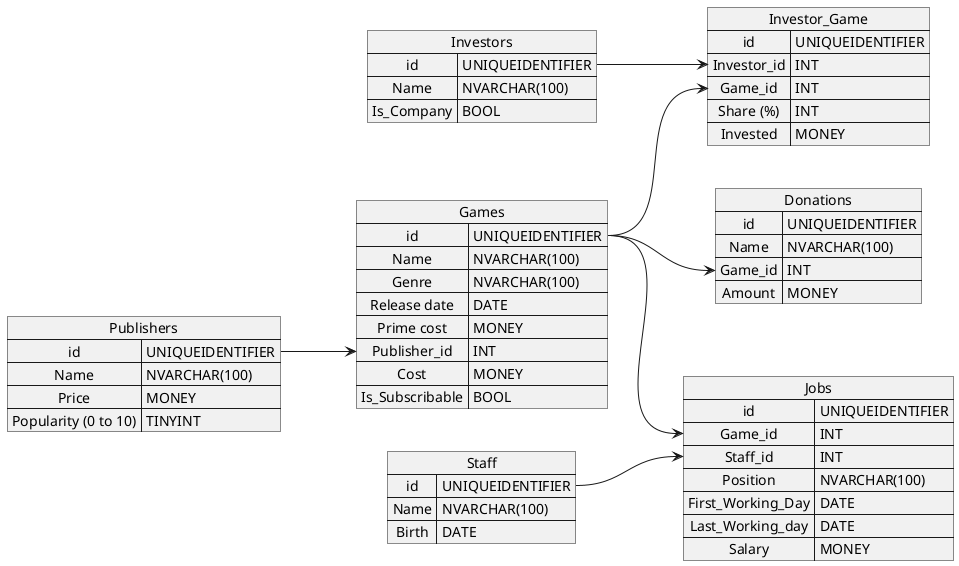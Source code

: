 @startuml
left to right direction

map Games {
    id => UNIQUEIDENTIFIER
    Name => NVARCHAR(100)
    Genre => NVARCHAR(100)
    Release date => DATE
    Prime cost => MONEY
    Publisher_id => INT 
    Cost => MONEY
    Is_Subscribable => BOOL
}

map Publishers {
    id => UNIQUEIDENTIFIER
    Name => NVARCHAR(100)
    Price => MONEY
    Popularity (0 to 10) => TINYINT
}

map Investors {
    id => UNIQUEIDENTIFIER
    Name => NVARCHAR(100)
    Is_Company => BOOL
}

map Staff {
    id => UNIQUEIDENTIFIER
    Name => NVARCHAR(100)
    Birth => DATE
}

map Donations {
    id => UNIQUEIDENTIFIER
    Name => NVARCHAR(100)
    Game_id => INT
    Amount => MONEY
}

map Investor_Game {
    id => UNIQUEIDENTIFIER
    Investor_id => INT
    Game_id => INT
    Share (%) => INT
    Invested => MONEY
}

map Jobs {
    id => UNIQUEIDENTIFIER
    Game_id => INT
    Staff_id => INT
    Position => NVARCHAR(100)
    First_Working_Day => DATE
    Last_Working_day => DATE
    Salary => MONEY 
}

Publishers::id --> Games::Publisher_id
Investors::id --> Investor_Game::Investor_id
Games::id --> Donations::Game_id
Games::id --> Investor_Game::Game_id
Games::id --> Jobs::Game_id
Staff::id --> Jobs::Staff_id

@enduml